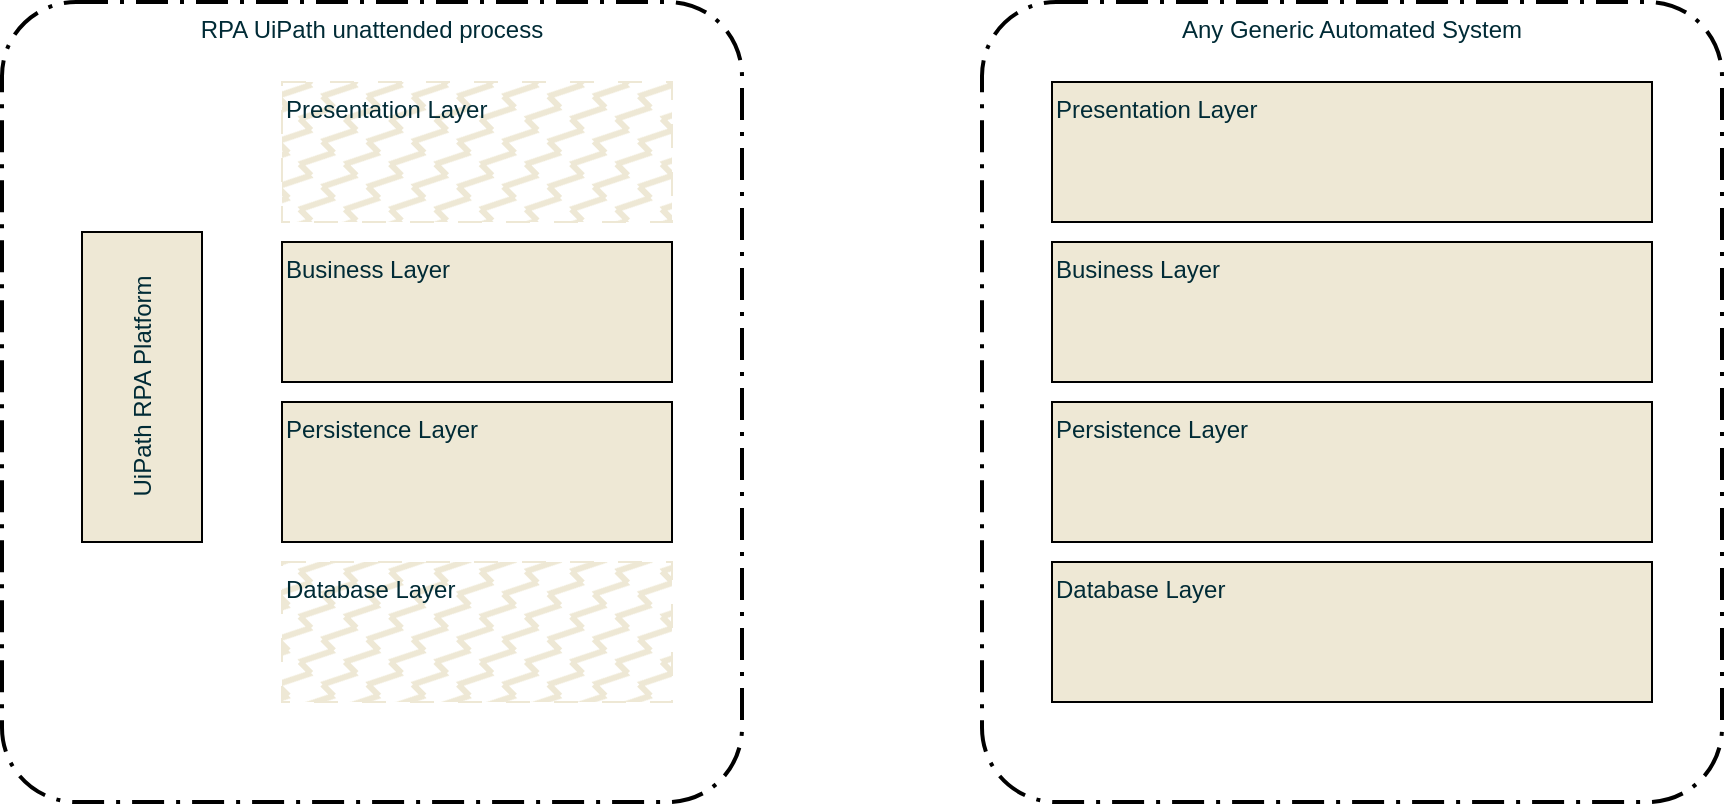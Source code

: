 <mxfile version="24.1.0" type="device">
  <diagram name="Page-1" id="kKlYb4bNzPZRxlFoBk2Y">
    <mxGraphModel dx="1098" dy="613" grid="1" gridSize="10" guides="1" tooltips="1" connect="1" arrows="1" fold="1" page="1" pageScale="1" pageWidth="1920" pageHeight="1200" math="0" shadow="0">
      <root>
        <mxCell id="0" />
        <mxCell id="1" parent="0" />
        <mxCell id="sbS_blAc5gxs0txVAa3R-6" value="RPA UiPath unattended process" style="points=[[0.25,0,0],[0.5,0,0],[0.75,0,0],[1,0.25,0],[1,0.5,0],[1,0.75,0],[0.75,1,0],[0.5,1,0],[0.25,1,0],[0,0.75,0],[0,0.5,0],[0,0.25,0]];rounded=1;arcSize=10;dashed=1;strokeColor=#000000;fillColor=none;gradientColor=none;dashPattern=8 3 1 3;strokeWidth=2;whiteSpace=wrap;align=center;verticalAlign=top;fontFamily=Helvetica;fontSize=12;fontColor=#002B36;" vertex="1" parent="1">
          <mxGeometry x="100" y="70" width="370" height="400" as="geometry" />
        </mxCell>
        <mxCell id="sbS_blAc5gxs0txVAa3R-1" value="Presentation Layer" style="rounded=0;whiteSpace=wrap;html=1;fillColor=#EEE8D5;fontColor=#002B36;labelPosition=center;verticalLabelPosition=middle;align=left;verticalAlign=top;fillStyle=zigzag-line;strokeColor=#EEE8D5;dashed=1;dashPattern=12 12;" vertex="1" parent="1">
          <mxGeometry x="240" y="110" width="195" height="70" as="geometry" />
        </mxCell>
        <mxCell id="sbS_blAc5gxs0txVAa3R-3" value="Business Layer" style="rounded=0;whiteSpace=wrap;html=1;fillColor=#EEE8D5;fontColor=#002B36;labelPosition=center;verticalLabelPosition=middle;align=left;verticalAlign=top;fillStyle=solid;" vertex="1" parent="1">
          <mxGeometry x="240" y="190" width="195" height="70" as="geometry" />
        </mxCell>
        <mxCell id="sbS_blAc5gxs0txVAa3R-4" value="Persistence Layer" style="rounded=0;whiteSpace=wrap;html=1;fillColor=#EEE8D5;fontColor=#002B36;labelPosition=center;verticalLabelPosition=middle;align=left;verticalAlign=top;fillStyle=solid;" vertex="1" parent="1">
          <mxGeometry x="240" y="270" width="195" height="70" as="geometry" />
        </mxCell>
        <mxCell id="sbS_blAc5gxs0txVAa3R-5" value="Database Layer" style="rounded=0;whiteSpace=wrap;html=1;fillColor=#EEE8D5;fontColor=#002B36;labelPosition=center;verticalLabelPosition=middle;align=left;verticalAlign=top;fillStyle=zigzag-line;strokeColor=#EEE8D5;dashed=1;dashPattern=12 12;fontFamily=Helvetica;fontSize=12;" vertex="1" parent="1">
          <mxGeometry x="240" y="350" width="195" height="70" as="geometry" />
        </mxCell>
        <mxCell id="sbS_blAc5gxs0txVAa3R-7" value="Any Generic Automated System" style="points=[[0.25,0,0],[0.5,0,0],[0.75,0,0],[1,0.25,0],[1,0.5,0],[1,0.75,0],[0.75,1,0],[0.5,1,0],[0.25,1,0],[0,0.75,0],[0,0.5,0],[0,0.25,0]];rounded=1;arcSize=10;dashed=1;strokeColor=#000000;fillColor=none;gradientColor=none;dashPattern=8 3 1 3;strokeWidth=2;whiteSpace=wrap;align=center;verticalAlign=top;fontFamily=Helvetica;fontSize=12;fontColor=#002B36;" vertex="1" parent="1">
          <mxGeometry x="590" y="70" width="370" height="400" as="geometry" />
        </mxCell>
        <mxCell id="sbS_blAc5gxs0txVAa3R-8" value="Presentation Layer" style="rounded=0;whiteSpace=wrap;html=1;fillColor=#EEE8D5;fontColor=#002B36;labelPosition=center;verticalLabelPosition=middle;align=left;verticalAlign=top;fillStyle=solid;" vertex="1" parent="1">
          <mxGeometry x="625" y="110" width="300" height="70" as="geometry" />
        </mxCell>
        <mxCell id="sbS_blAc5gxs0txVAa3R-9" value="Business Layer" style="rounded=0;whiteSpace=wrap;html=1;fillColor=#EEE8D5;fontColor=#002B36;labelPosition=center;verticalLabelPosition=middle;align=left;verticalAlign=top;fillStyle=solid;" vertex="1" parent="1">
          <mxGeometry x="625" y="190" width="300" height="70" as="geometry" />
        </mxCell>
        <mxCell id="sbS_blAc5gxs0txVAa3R-10" value="Persistence Layer" style="rounded=0;whiteSpace=wrap;html=1;fillColor=#EEE8D5;fontColor=#002B36;labelPosition=center;verticalLabelPosition=middle;align=left;verticalAlign=top;fillStyle=solid;" vertex="1" parent="1">
          <mxGeometry x="625" y="270" width="300" height="70" as="geometry" />
        </mxCell>
        <mxCell id="sbS_blAc5gxs0txVAa3R-11" value="Database Layer" style="rounded=0;whiteSpace=wrap;html=1;fillColor=#EEE8D5;fontColor=#002B36;labelPosition=center;verticalLabelPosition=middle;align=left;verticalAlign=top;fillStyle=solid;" vertex="1" parent="1">
          <mxGeometry x="625" y="350" width="300" height="70" as="geometry" />
        </mxCell>
        <mxCell id="sbS_blAc5gxs0txVAa3R-15" value="UiPath RPA Platform" style="rounded=0;whiteSpace=wrap;html=1;strokeColor=default;align=center;verticalAlign=middle;fontFamily=Helvetica;fontSize=12;fontColor=#002B36;fillColor=#EEE8D5;rotation=-90;" vertex="1" parent="1">
          <mxGeometry x="92.5" y="232.5" width="155" height="60" as="geometry" />
        </mxCell>
      </root>
    </mxGraphModel>
  </diagram>
</mxfile>
